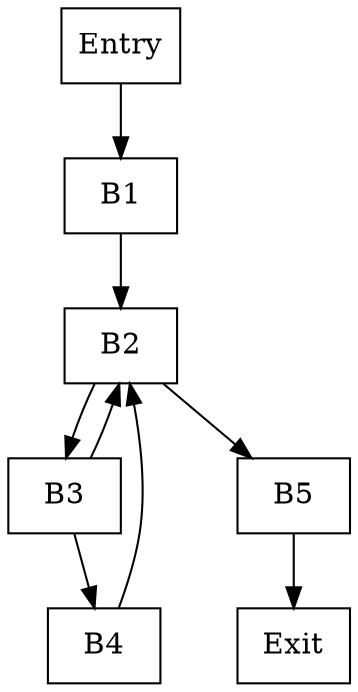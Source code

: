 digraph G {
  node [shape=rectangle];
  Entry -> B1;
  B1 -> B2
  B2 -> B3;
  B2 -> B5;
  B3 -> B2;
  B3 -> B4;
  B4 -> B2;
  B5 -> Exit;
}
